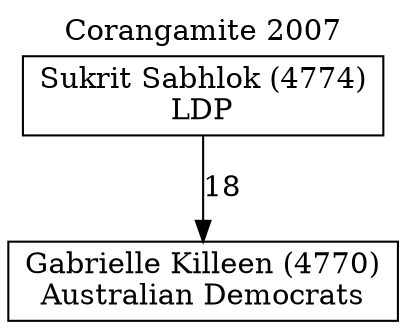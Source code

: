 // House preference flow
digraph "Gabrielle Killeen (4770)_Corangamite_2007" {
	graph [label="Corangamite 2007" labelloc=t mclimit=2]
	node [shape=box]
	"Gabrielle Killeen (4770)" [label="Gabrielle Killeen (4770)
Australian Democrats"]
	"Sukrit Sabhlok (4774)" [label="Sukrit Sabhlok (4774)
LDP"]
	"Sukrit Sabhlok (4774)" -> "Gabrielle Killeen (4770)" [label=18]
}
